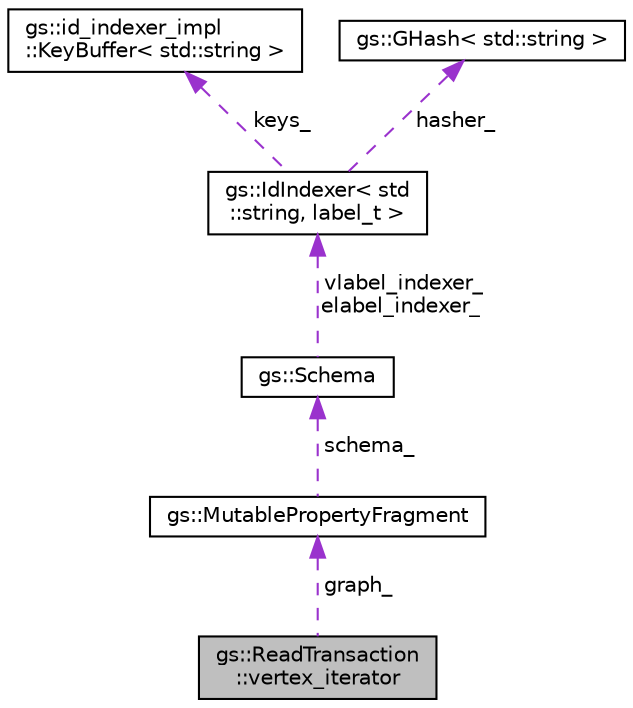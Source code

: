 digraph "gs::ReadTransaction::vertex_iterator"
{
 // LATEX_PDF_SIZE
  edge [fontname="Helvetica",fontsize="10",labelfontname="Helvetica",labelfontsize="10"];
  node [fontname="Helvetica",fontsize="10",shape=record];
  Node1 [label="gs::ReadTransaction\l::vertex_iterator",height=0.2,width=0.4,color="black", fillcolor="grey75", style="filled", fontcolor="black",tooltip=" "];
  Node2 -> Node1 [dir="back",color="darkorchid3",fontsize="10",style="dashed",label=" graph_" ,fontname="Helvetica"];
  Node2 [label="gs::MutablePropertyFragment",height=0.2,width=0.4,color="black", fillcolor="white", style="filled",URL="$classgs_1_1MutablePropertyFragment.html",tooltip=" "];
  Node3 -> Node2 [dir="back",color="darkorchid3",fontsize="10",style="dashed",label=" schema_" ,fontname="Helvetica"];
  Node3 [label="gs::Schema",height=0.2,width=0.4,color="black", fillcolor="white", style="filled",URL="$classgs_1_1Schema.html",tooltip=" "];
  Node4 -> Node3 [dir="back",color="darkorchid3",fontsize="10",style="dashed",label=" vlabel_indexer_\nelabel_indexer_" ,fontname="Helvetica"];
  Node4 [label="gs::IdIndexer\< std\l::string, label_t \>",height=0.2,width=0.4,color="black", fillcolor="white", style="filled",URL="$classgs_1_1IdIndexer.html",tooltip=" "];
  Node5 -> Node4 [dir="back",color="darkorchid3",fontsize="10",style="dashed",label=" keys_" ,fontname="Helvetica"];
  Node5 [label="gs::id_indexer_impl\l::KeyBuffer\< std::string \>",height=0.2,width=0.4,color="black", fillcolor="white", style="filled",URL="$structgs_1_1id__indexer__impl_1_1KeyBuffer_3_01std_1_1string_01_4.html",tooltip=" "];
  Node6 -> Node4 [dir="back",color="darkorchid3",fontsize="10",style="dashed",label=" hasher_" ,fontname="Helvetica"];
  Node6 [label="gs::GHash\< std::string \>",height=0.2,width=0.4,color="black", fillcolor="white", style="filled",URL="$structgs_1_1GHash.html",tooltip=" "];
}
